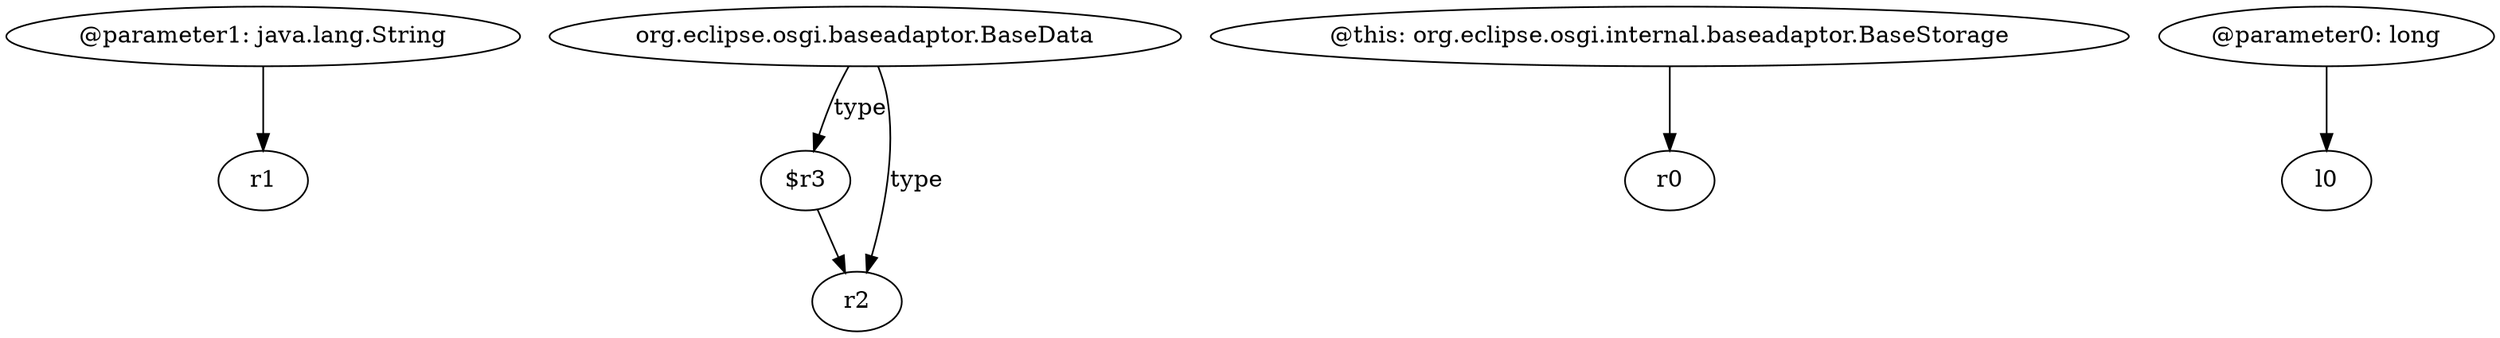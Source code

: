 digraph g {
0[label="@parameter1: java.lang.String"]
1[label="r1"]
0->1[label=""]
2[label="$r3"]
3[label="r2"]
2->3[label=""]
4[label="@this: org.eclipse.osgi.internal.baseadaptor.BaseStorage"]
5[label="r0"]
4->5[label=""]
6[label="org.eclipse.osgi.baseadaptor.BaseData"]
6->2[label="type"]
6->3[label="type"]
7[label="@parameter0: long"]
8[label="l0"]
7->8[label=""]
}